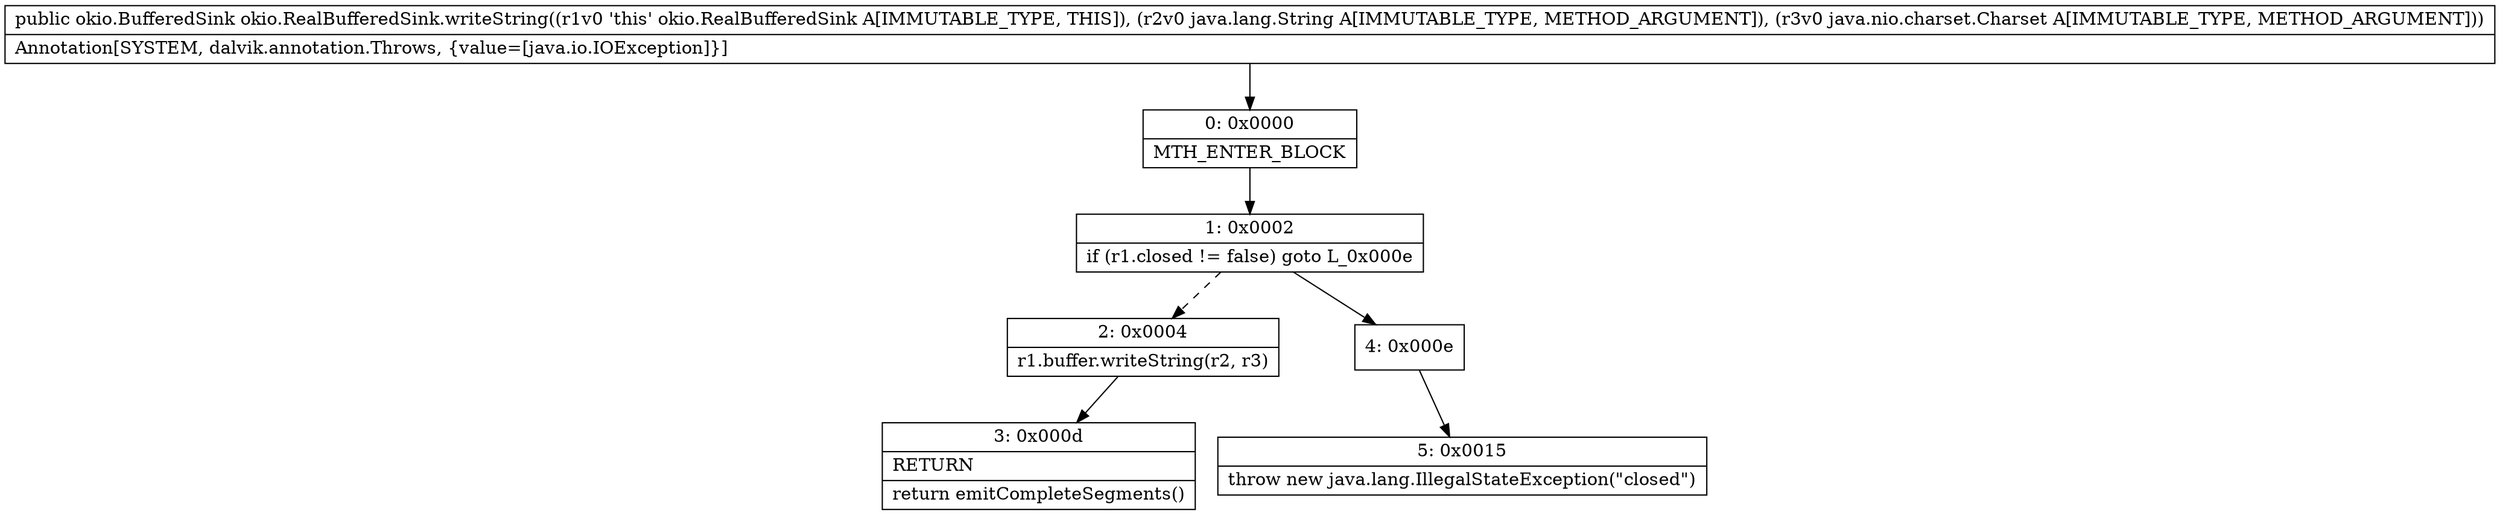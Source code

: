 digraph "CFG forokio.RealBufferedSink.writeString(Ljava\/lang\/String;Ljava\/nio\/charset\/Charset;)Lokio\/BufferedSink;" {
Node_0 [shape=record,label="{0\:\ 0x0000|MTH_ENTER_BLOCK\l}"];
Node_1 [shape=record,label="{1\:\ 0x0002|if (r1.closed != false) goto L_0x000e\l}"];
Node_2 [shape=record,label="{2\:\ 0x0004|r1.buffer.writeString(r2, r3)\l}"];
Node_3 [shape=record,label="{3\:\ 0x000d|RETURN\l|return emitCompleteSegments()\l}"];
Node_4 [shape=record,label="{4\:\ 0x000e}"];
Node_5 [shape=record,label="{5\:\ 0x0015|throw new java.lang.IllegalStateException(\"closed\")\l}"];
MethodNode[shape=record,label="{public okio.BufferedSink okio.RealBufferedSink.writeString((r1v0 'this' okio.RealBufferedSink A[IMMUTABLE_TYPE, THIS]), (r2v0 java.lang.String A[IMMUTABLE_TYPE, METHOD_ARGUMENT]), (r3v0 java.nio.charset.Charset A[IMMUTABLE_TYPE, METHOD_ARGUMENT]))  | Annotation[SYSTEM, dalvik.annotation.Throws, \{value=[java.io.IOException]\}]\l}"];
MethodNode -> Node_0;
Node_0 -> Node_1;
Node_1 -> Node_2[style=dashed];
Node_1 -> Node_4;
Node_2 -> Node_3;
Node_4 -> Node_5;
}

